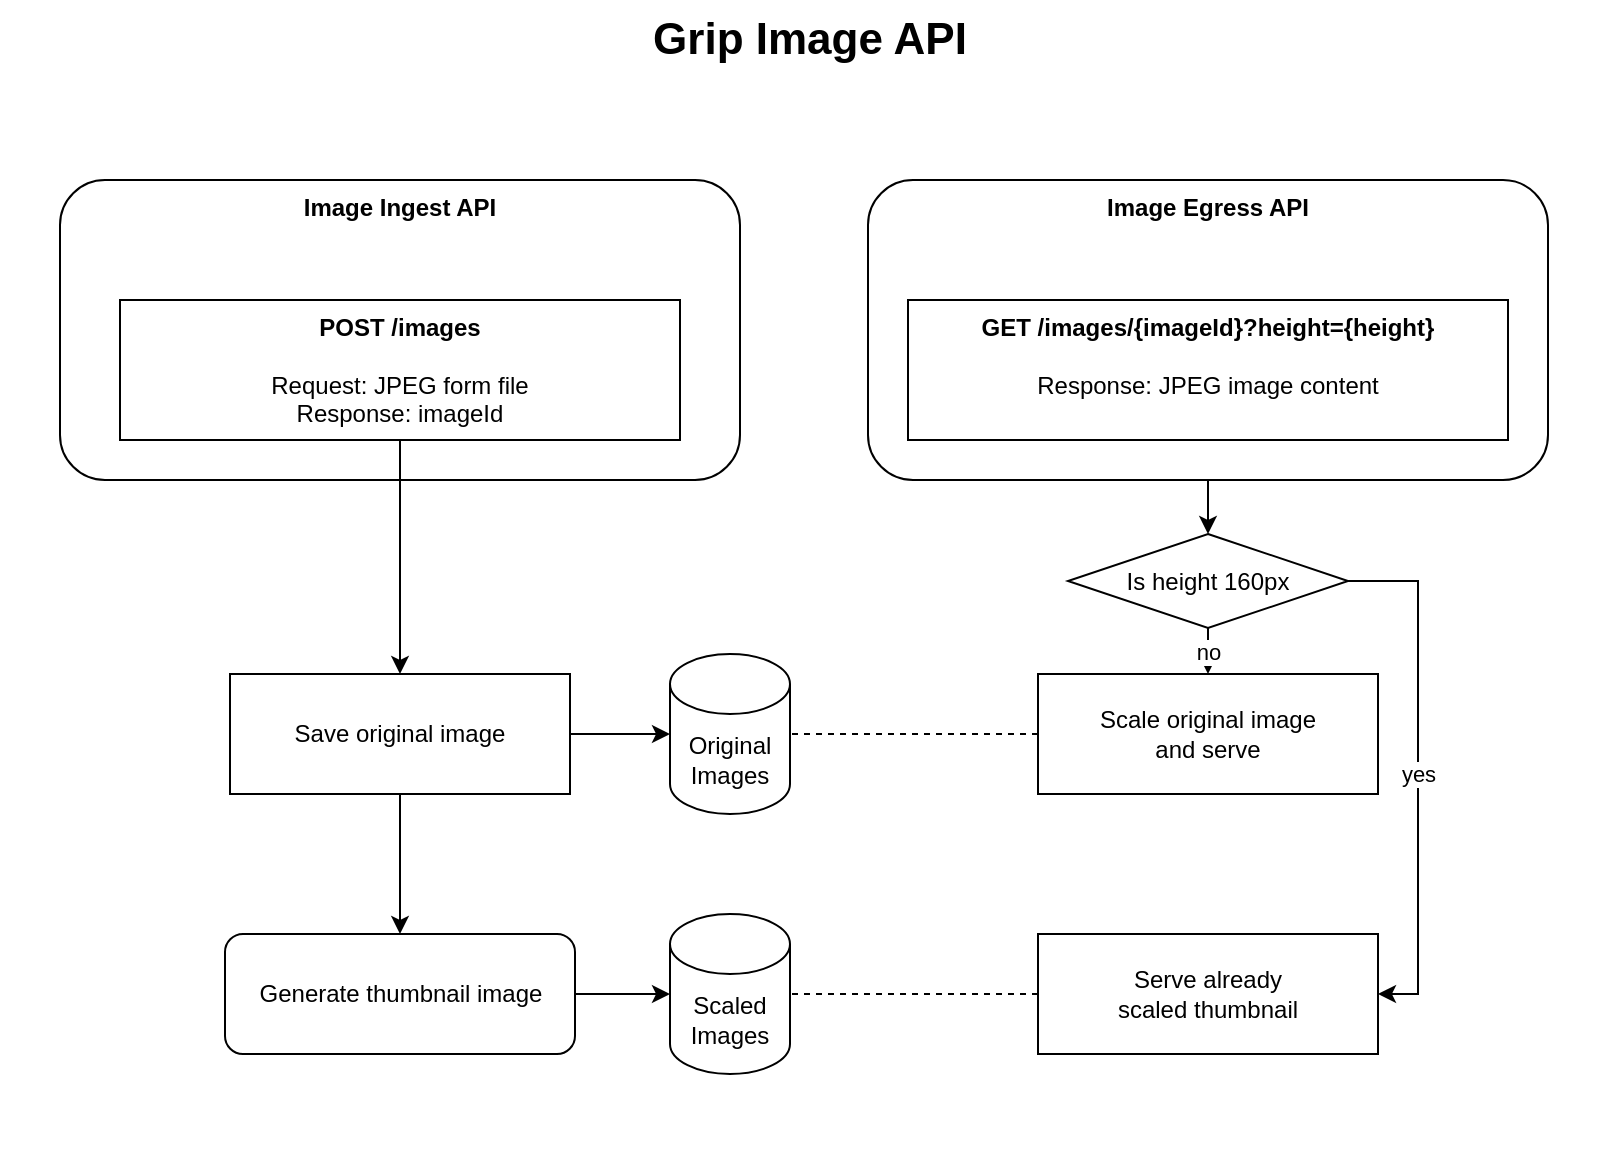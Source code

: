<mxfile version="21.2.8" type="device" pages="3">
  <diagram name="Overview" id="bCowkfLEIaHH8yXdvOK5">
    <mxGraphModel dx="1793" dy="1045" grid="1" gridSize="10" guides="1" tooltips="1" connect="1" arrows="1" fold="1" page="1" pageScale="1" pageWidth="850" pageHeight="1100" math="0" shadow="0">
      <root>
        <mxCell id="0" />
        <mxCell id="1" parent="0" />
        <mxCell id="U8ZsbGjN-WQySAWxpBt2-1" value="Grip Image API" style="rounded=1;whiteSpace=wrap;html=1;verticalAlign=top;fontSize=22;fontStyle=1;strokeColor=none;" vertex="1" parent="1">
          <mxGeometry x="20" y="60" width="810" height="580" as="geometry" />
        </mxCell>
        <mxCell id="U8ZsbGjN-WQySAWxpBt2-2" value="&lt;b&gt;Image Ingest API&lt;/b&gt;" style="rounded=1;whiteSpace=wrap;html=1;verticalAlign=top;" vertex="1" parent="1">
          <mxGeometry x="50" y="150" width="340" height="150" as="geometry" />
        </mxCell>
        <mxCell id="U8ZsbGjN-WQySAWxpBt2-8" style="edgeStyle=orthogonalEdgeStyle;rounded=0;orthogonalLoop=1;jettySize=auto;html=1;entryX=0.5;entryY=0;entryDx=0;entryDy=0;" edge="1" parent="1" source="U8ZsbGjN-WQySAWxpBt2-3" target="U8ZsbGjN-WQySAWxpBt2-6">
          <mxGeometry relative="1" as="geometry" />
        </mxCell>
        <mxCell id="U8ZsbGjN-WQySAWxpBt2-3" value="&lt;b&gt;POST /images&lt;br&gt;&lt;/b&gt;&lt;br&gt;Request: JPEG form file&lt;br&gt;Response: imageId" style="rounded=0;whiteSpace=wrap;html=1;" vertex="1" parent="1">
          <mxGeometry x="80" y="210" width="280" height="70" as="geometry" />
        </mxCell>
        <mxCell id="U8ZsbGjN-WQySAWxpBt2-9" style="edgeStyle=orthogonalEdgeStyle;rounded=0;orthogonalLoop=1;jettySize=auto;html=1;entryX=0;entryY=0.5;entryDx=0;entryDy=0;entryPerimeter=0;" edge="1" parent="1" source="U8ZsbGjN-WQySAWxpBt2-6" target="U8ZsbGjN-WQySAWxpBt2-7">
          <mxGeometry relative="1" as="geometry" />
        </mxCell>
        <mxCell id="_aNHLoifeppgJSU_J_H6-6" style="edgeStyle=orthogonalEdgeStyle;rounded=0;orthogonalLoop=1;jettySize=auto;html=1;entryX=0.5;entryY=0;entryDx=0;entryDy=0;" edge="1" parent="1" source="U8ZsbGjN-WQySAWxpBt2-6" target="U8ZsbGjN-WQySAWxpBt2-15">
          <mxGeometry relative="1" as="geometry" />
        </mxCell>
        <mxCell id="U8ZsbGjN-WQySAWxpBt2-6" value="Save original image" style="rounded=0;whiteSpace=wrap;html=1;" vertex="1" parent="1">
          <mxGeometry x="135" y="397" width="170" height="60" as="geometry" />
        </mxCell>
        <mxCell id="U8ZsbGjN-WQySAWxpBt2-7" value="Original&lt;br&gt;Images" style="shape=cylinder3;whiteSpace=wrap;html=1;boundedLbl=1;backgroundOutline=1;size=15;" vertex="1" parent="1">
          <mxGeometry x="355" y="387" width="60" height="80" as="geometry" />
        </mxCell>
        <mxCell id="_aNHLoifeppgJSU_J_H6-4" style="edgeStyle=orthogonalEdgeStyle;rounded=0;orthogonalLoop=1;jettySize=auto;html=1;entryX=0.5;entryY=0;entryDx=0;entryDy=0;" edge="1" parent="1" source="U8ZsbGjN-WQySAWxpBt2-10" target="U8ZsbGjN-WQySAWxpBt2-19">
          <mxGeometry relative="1" as="geometry" />
        </mxCell>
        <mxCell id="U8ZsbGjN-WQySAWxpBt2-10" value="&lt;b&gt;Image Egress API&lt;/b&gt;" style="rounded=1;whiteSpace=wrap;html=1;verticalAlign=top;" vertex="1" parent="1">
          <mxGeometry x="454" y="150" width="340" height="150" as="geometry" />
        </mxCell>
        <mxCell id="U8ZsbGjN-WQySAWxpBt2-4" value="&lt;b&gt;GET /images/{imageId}?height={height}&lt;br&gt;&lt;/b&gt;&lt;br&gt;Response: JPEG image content" style="rounded=0;whiteSpace=wrap;html=1;verticalAlign=top;" vertex="1" parent="1">
          <mxGeometry x="474" y="210" width="300" height="70" as="geometry" />
        </mxCell>
        <mxCell id="_aNHLoifeppgJSU_J_H6-5" style="edgeStyle=orthogonalEdgeStyle;rounded=0;orthogonalLoop=1;jettySize=auto;html=1;entryX=0;entryY=0.5;entryDx=0;entryDy=0;entryPerimeter=0;" edge="1" parent="1" source="U8ZsbGjN-WQySAWxpBt2-15" target="U8ZsbGjN-WQySAWxpBt2-17">
          <mxGeometry relative="1" as="geometry" />
        </mxCell>
        <mxCell id="U8ZsbGjN-WQySAWxpBt2-15" value="Generate thumbnail image" style="rounded=1;whiteSpace=wrap;html=1;" vertex="1" parent="1">
          <mxGeometry x="132.5" y="527" width="175" height="60" as="geometry" />
        </mxCell>
        <mxCell id="U8ZsbGjN-WQySAWxpBt2-17" value="Scaled&lt;br&gt;Images" style="shape=cylinder3;whiteSpace=wrap;html=1;boundedLbl=1;backgroundOutline=1;size=15;" vertex="1" parent="1">
          <mxGeometry x="355" y="517" width="60" height="80" as="geometry" />
        </mxCell>
        <mxCell id="U8ZsbGjN-WQySAWxpBt2-21" value="no" style="edgeStyle=orthogonalEdgeStyle;rounded=0;orthogonalLoop=1;jettySize=auto;html=1;exitX=0.5;exitY=1;exitDx=0;exitDy=0;entryX=0.5;entryY=0;entryDx=0;entryDy=0;" edge="1" parent="1" source="U8ZsbGjN-WQySAWxpBt2-19" target="U8ZsbGjN-WQySAWxpBt2-20">
          <mxGeometry relative="1" as="geometry" />
        </mxCell>
        <mxCell id="_aNHLoifeppgJSU_J_H6-7" value="yes" style="edgeStyle=orthogonalEdgeStyle;rounded=0;orthogonalLoop=1;jettySize=auto;html=1;entryX=1;entryY=0.5;entryDx=0;entryDy=0;" edge="1" parent="1" source="U8ZsbGjN-WQySAWxpBt2-19" target="_aNHLoifeppgJSU_J_H6-2">
          <mxGeometry relative="1" as="geometry">
            <Array as="points">
              <mxPoint x="729" y="351" />
              <mxPoint x="729" y="557" />
            </Array>
          </mxGeometry>
        </mxCell>
        <mxCell id="U8ZsbGjN-WQySAWxpBt2-19" value="Is height 160px" style="rhombus;whiteSpace=wrap;html=1;" vertex="1" parent="1">
          <mxGeometry x="554" y="327" width="140" height="47" as="geometry" />
        </mxCell>
        <mxCell id="_aNHLoifeppgJSU_J_H6-9" style="edgeStyle=orthogonalEdgeStyle;rounded=0;orthogonalLoop=1;jettySize=auto;html=1;entryX=1;entryY=0.5;entryDx=0;entryDy=0;entryPerimeter=0;endArrow=none;endFill=0;dashed=1;" edge="1" parent="1" source="U8ZsbGjN-WQySAWxpBt2-20" target="U8ZsbGjN-WQySAWxpBt2-7">
          <mxGeometry relative="1" as="geometry" />
        </mxCell>
        <mxCell id="U8ZsbGjN-WQySAWxpBt2-20" value="Scale original image &lt;br&gt;and serve" style="rounded=0;whiteSpace=wrap;html=1;" vertex="1" parent="1">
          <mxGeometry x="539" y="397" width="170" height="60" as="geometry" />
        </mxCell>
        <mxCell id="_aNHLoifeppgJSU_J_H6-8" style="edgeStyle=orthogonalEdgeStyle;rounded=0;orthogonalLoop=1;jettySize=auto;html=1;entryX=1;entryY=0.5;entryDx=0;entryDy=0;entryPerimeter=0;endArrow=none;endFill=0;dashed=1;" edge="1" parent="1" source="_aNHLoifeppgJSU_J_H6-2" target="U8ZsbGjN-WQySAWxpBt2-17">
          <mxGeometry relative="1" as="geometry" />
        </mxCell>
        <mxCell id="_aNHLoifeppgJSU_J_H6-2" value="Serve already&lt;br&gt;scaled thumbnail" style="rounded=0;whiteSpace=wrap;html=1;" vertex="1" parent="1">
          <mxGeometry x="539" y="527" width="170" height="60" as="geometry" />
        </mxCell>
      </root>
    </mxGraphModel>
  </diagram>
  <diagram id="04poHev7cwCZfks15TOC" name="Ingest">
    <mxGraphModel dx="1434" dy="836" grid="1" gridSize="10" guides="1" tooltips="1" connect="1" arrows="1" fold="1" page="1" pageScale="1" pageWidth="850" pageHeight="1100" math="0" shadow="0">
      <root>
        <mxCell id="0" />
        <mxCell id="1" parent="0" />
      </root>
    </mxGraphModel>
  </diagram>
  <diagram id="VrN-Mf7QjI-6Ennt22EJ" name="Egress">
    <mxGraphModel dx="1434" dy="836" grid="1" gridSize="10" guides="1" tooltips="1" connect="1" arrows="1" fold="1" page="1" pageScale="1" pageWidth="850" pageHeight="1100" math="0" shadow="0">
      <root>
        <mxCell id="0" />
        <mxCell id="1" parent="0" />
      </root>
    </mxGraphModel>
  </diagram>
</mxfile>
